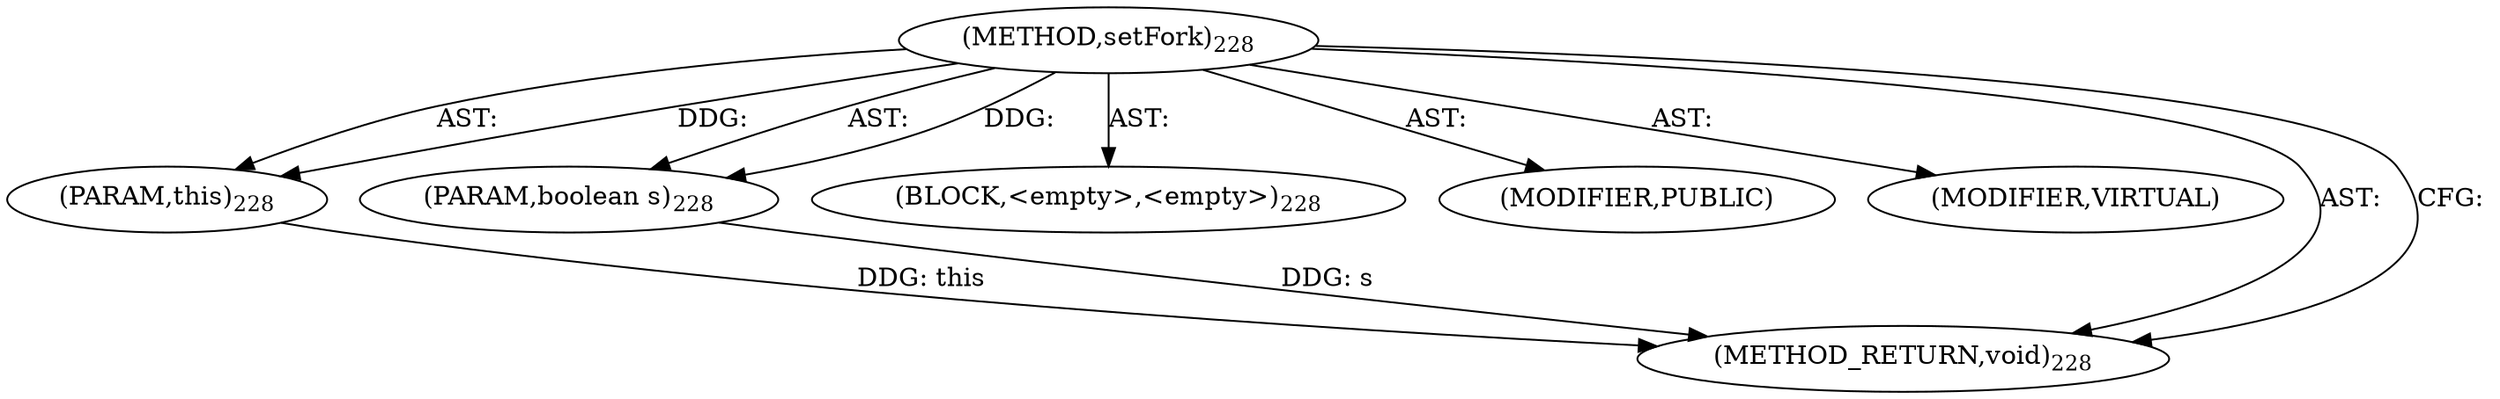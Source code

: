 digraph "setFork" {  
"111669149708" [label = <(METHOD,setFork)<SUB>228</SUB>> ]
"115964117024" [label = <(PARAM,this)<SUB>228</SUB>> ]
"115964117025" [label = <(PARAM,boolean s)<SUB>228</SUB>> ]
"25769803790" [label = <(BLOCK,&lt;empty&gt;,&lt;empty&gt;)<SUB>228</SUB>> ]
"133143986214" [label = <(MODIFIER,PUBLIC)> ]
"133143986215" [label = <(MODIFIER,VIRTUAL)> ]
"128849018892" [label = <(METHOD_RETURN,void)<SUB>228</SUB>> ]
  "111669149708" -> "115964117024"  [ label = "AST: "] 
  "111669149708" -> "115964117025"  [ label = "AST: "] 
  "111669149708" -> "25769803790"  [ label = "AST: "] 
  "111669149708" -> "133143986214"  [ label = "AST: "] 
  "111669149708" -> "133143986215"  [ label = "AST: "] 
  "111669149708" -> "128849018892"  [ label = "AST: "] 
  "111669149708" -> "128849018892"  [ label = "CFG: "] 
  "115964117024" -> "128849018892"  [ label = "DDG: this"] 
  "115964117025" -> "128849018892"  [ label = "DDG: s"] 
  "111669149708" -> "115964117024"  [ label = "DDG: "] 
  "111669149708" -> "115964117025"  [ label = "DDG: "] 
}
